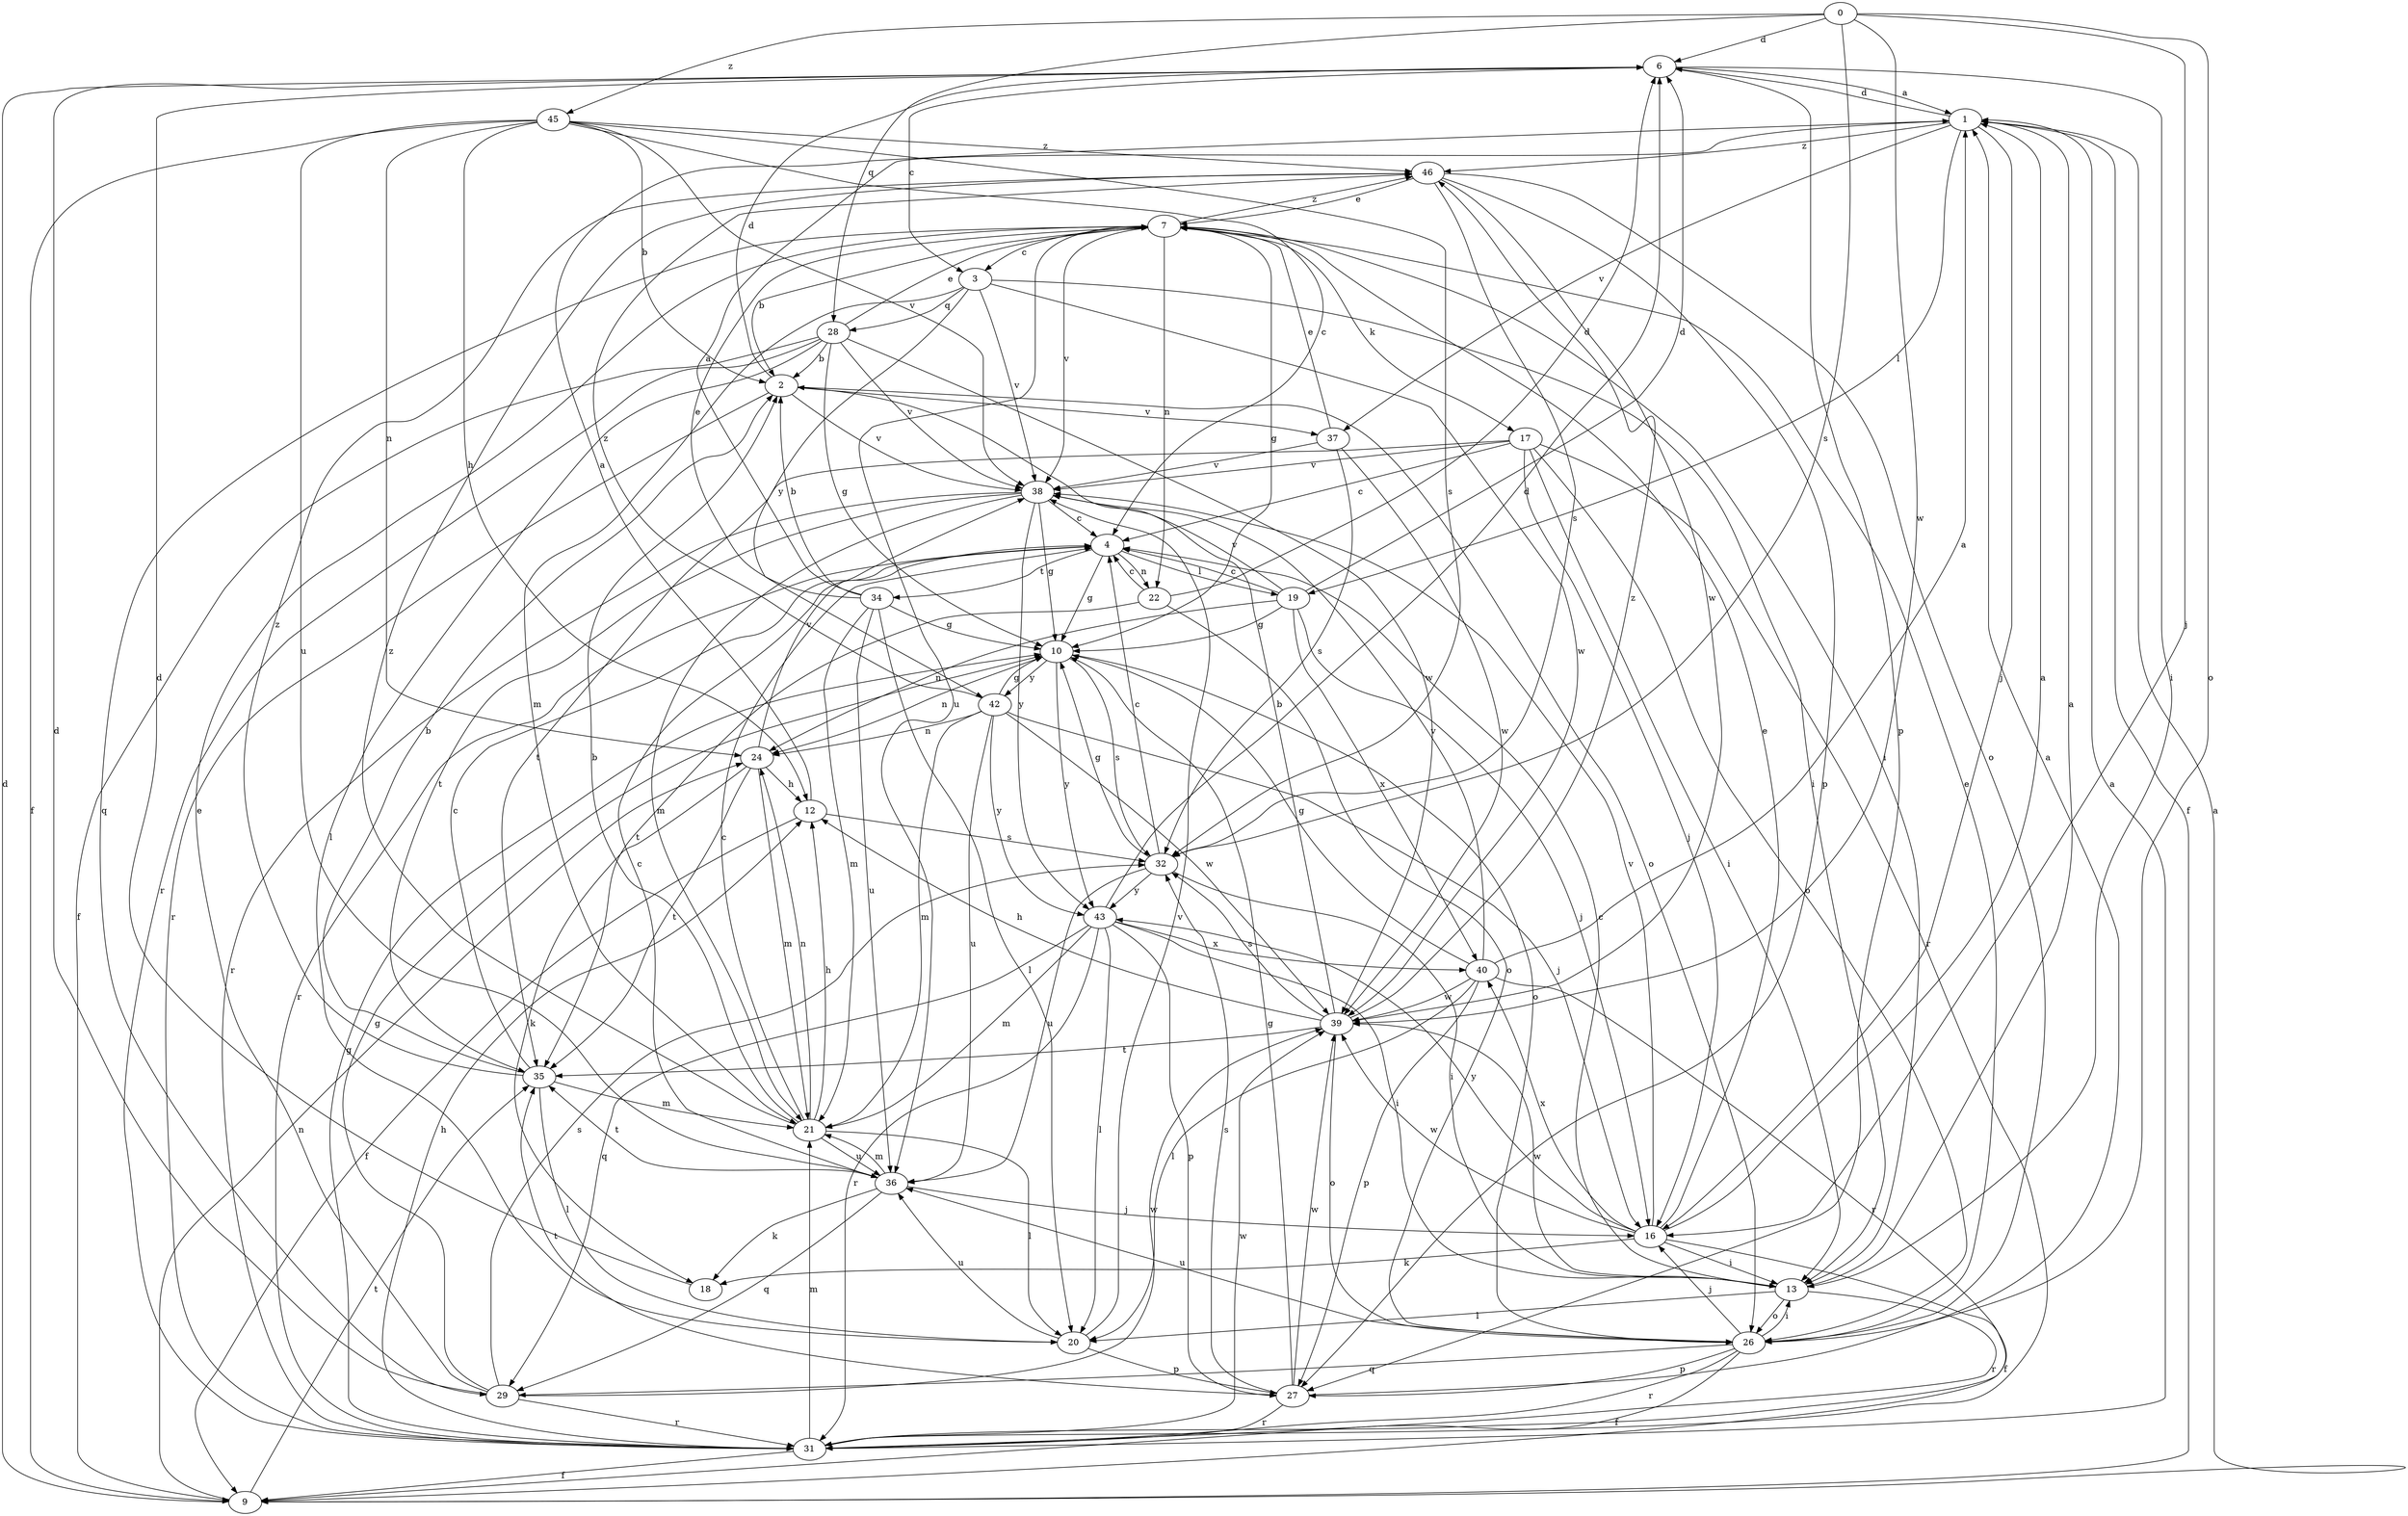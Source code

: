 strict digraph  {
0;
1;
2;
3;
4;
6;
7;
9;
10;
12;
13;
16;
17;
18;
19;
20;
21;
22;
24;
26;
27;
28;
29;
31;
32;
34;
35;
36;
37;
38;
39;
40;
42;
43;
45;
46;
0 -> 6  [label=d];
0 -> 16  [label=j];
0 -> 26  [label=o];
0 -> 28  [label=q];
0 -> 32  [label=s];
0 -> 39  [label=w];
0 -> 45  [label=z];
1 -> 6  [label=d];
1 -> 9  [label=f];
1 -> 16  [label=j];
1 -> 19  [label=l];
1 -> 37  [label=v];
1 -> 46  [label=z];
2 -> 6  [label=d];
2 -> 26  [label=o];
2 -> 31  [label=r];
2 -> 37  [label=v];
2 -> 38  [label=v];
3 -> 13  [label=i];
3 -> 21  [label=m];
3 -> 28  [label=q];
3 -> 38  [label=v];
3 -> 39  [label=w];
3 -> 42  [label=y];
4 -> 10  [label=g];
4 -> 19  [label=l];
4 -> 22  [label=n];
4 -> 31  [label=r];
4 -> 34  [label=t];
6 -> 1  [label=a];
6 -> 3  [label=c];
6 -> 13  [label=i];
6 -> 27  [label=p];
7 -> 2  [label=b];
7 -> 3  [label=c];
7 -> 10  [label=g];
7 -> 13  [label=i];
7 -> 17  [label=k];
7 -> 22  [label=n];
7 -> 29  [label=q];
7 -> 36  [label=u];
7 -> 38  [label=v];
7 -> 46  [label=z];
9 -> 1  [label=a];
9 -> 6  [label=d];
9 -> 24  [label=n];
9 -> 35  [label=t];
10 -> 24  [label=n];
10 -> 26  [label=o];
10 -> 32  [label=s];
10 -> 42  [label=y];
10 -> 43  [label=y];
12 -> 1  [label=a];
12 -> 9  [label=f];
12 -> 32  [label=s];
13 -> 1  [label=a];
13 -> 4  [label=c];
13 -> 20  [label=l];
13 -> 26  [label=o];
13 -> 31  [label=r];
13 -> 39  [label=w];
16 -> 1  [label=a];
16 -> 7  [label=e];
16 -> 9  [label=f];
16 -> 13  [label=i];
16 -> 18  [label=k];
16 -> 38  [label=v];
16 -> 39  [label=w];
16 -> 40  [label=x];
16 -> 43  [label=y];
17 -> 4  [label=c];
17 -> 13  [label=i];
17 -> 16  [label=j];
17 -> 26  [label=o];
17 -> 31  [label=r];
17 -> 35  [label=t];
17 -> 38  [label=v];
18 -> 6  [label=d];
19 -> 4  [label=c];
19 -> 6  [label=d];
19 -> 10  [label=g];
19 -> 16  [label=j];
19 -> 24  [label=n];
19 -> 38  [label=v];
19 -> 40  [label=x];
20 -> 27  [label=p];
20 -> 36  [label=u];
20 -> 38  [label=v];
21 -> 2  [label=b];
21 -> 4  [label=c];
21 -> 12  [label=h];
21 -> 20  [label=l];
21 -> 24  [label=n];
21 -> 36  [label=u];
21 -> 46  [label=z];
22 -> 4  [label=c];
22 -> 6  [label=d];
22 -> 26  [label=o];
22 -> 35  [label=t];
24 -> 12  [label=h];
24 -> 18  [label=k];
24 -> 21  [label=m];
24 -> 35  [label=t];
24 -> 38  [label=v];
26 -> 7  [label=e];
26 -> 9  [label=f];
26 -> 13  [label=i];
26 -> 16  [label=j];
26 -> 27  [label=p];
26 -> 29  [label=q];
26 -> 31  [label=r];
26 -> 36  [label=u];
27 -> 1  [label=a];
27 -> 10  [label=g];
27 -> 31  [label=r];
27 -> 32  [label=s];
27 -> 35  [label=t];
27 -> 39  [label=w];
28 -> 2  [label=b];
28 -> 7  [label=e];
28 -> 9  [label=f];
28 -> 10  [label=g];
28 -> 20  [label=l];
28 -> 31  [label=r];
28 -> 38  [label=v];
28 -> 39  [label=w];
29 -> 6  [label=d];
29 -> 7  [label=e];
29 -> 10  [label=g];
29 -> 31  [label=r];
29 -> 32  [label=s];
29 -> 39  [label=w];
31 -> 1  [label=a];
31 -> 9  [label=f];
31 -> 10  [label=g];
31 -> 12  [label=h];
31 -> 21  [label=m];
31 -> 39  [label=w];
32 -> 4  [label=c];
32 -> 10  [label=g];
32 -> 13  [label=i];
32 -> 36  [label=u];
32 -> 43  [label=y];
34 -> 1  [label=a];
34 -> 2  [label=b];
34 -> 7  [label=e];
34 -> 10  [label=g];
34 -> 20  [label=l];
34 -> 21  [label=m];
34 -> 36  [label=u];
35 -> 2  [label=b];
35 -> 4  [label=c];
35 -> 20  [label=l];
35 -> 21  [label=m];
35 -> 46  [label=z];
36 -> 4  [label=c];
36 -> 16  [label=j];
36 -> 18  [label=k];
36 -> 21  [label=m];
36 -> 29  [label=q];
36 -> 35  [label=t];
37 -> 7  [label=e];
37 -> 32  [label=s];
37 -> 38  [label=v];
37 -> 39  [label=w];
38 -> 4  [label=c];
38 -> 10  [label=g];
38 -> 21  [label=m];
38 -> 31  [label=r];
38 -> 35  [label=t];
38 -> 43  [label=y];
39 -> 2  [label=b];
39 -> 12  [label=h];
39 -> 26  [label=o];
39 -> 32  [label=s];
39 -> 35  [label=t];
39 -> 46  [label=z];
40 -> 1  [label=a];
40 -> 10  [label=g];
40 -> 20  [label=l];
40 -> 27  [label=p];
40 -> 31  [label=r];
40 -> 38  [label=v];
40 -> 39  [label=w];
42 -> 10  [label=g];
42 -> 16  [label=j];
42 -> 21  [label=m];
42 -> 24  [label=n];
42 -> 36  [label=u];
42 -> 39  [label=w];
42 -> 43  [label=y];
42 -> 46  [label=z];
43 -> 6  [label=d];
43 -> 13  [label=i];
43 -> 20  [label=l];
43 -> 21  [label=m];
43 -> 27  [label=p];
43 -> 29  [label=q];
43 -> 31  [label=r];
43 -> 40  [label=x];
45 -> 2  [label=b];
45 -> 4  [label=c];
45 -> 9  [label=f];
45 -> 12  [label=h];
45 -> 24  [label=n];
45 -> 32  [label=s];
45 -> 36  [label=u];
45 -> 38  [label=v];
45 -> 46  [label=z];
46 -> 7  [label=e];
46 -> 26  [label=o];
46 -> 27  [label=p];
46 -> 32  [label=s];
46 -> 39  [label=w];
}
